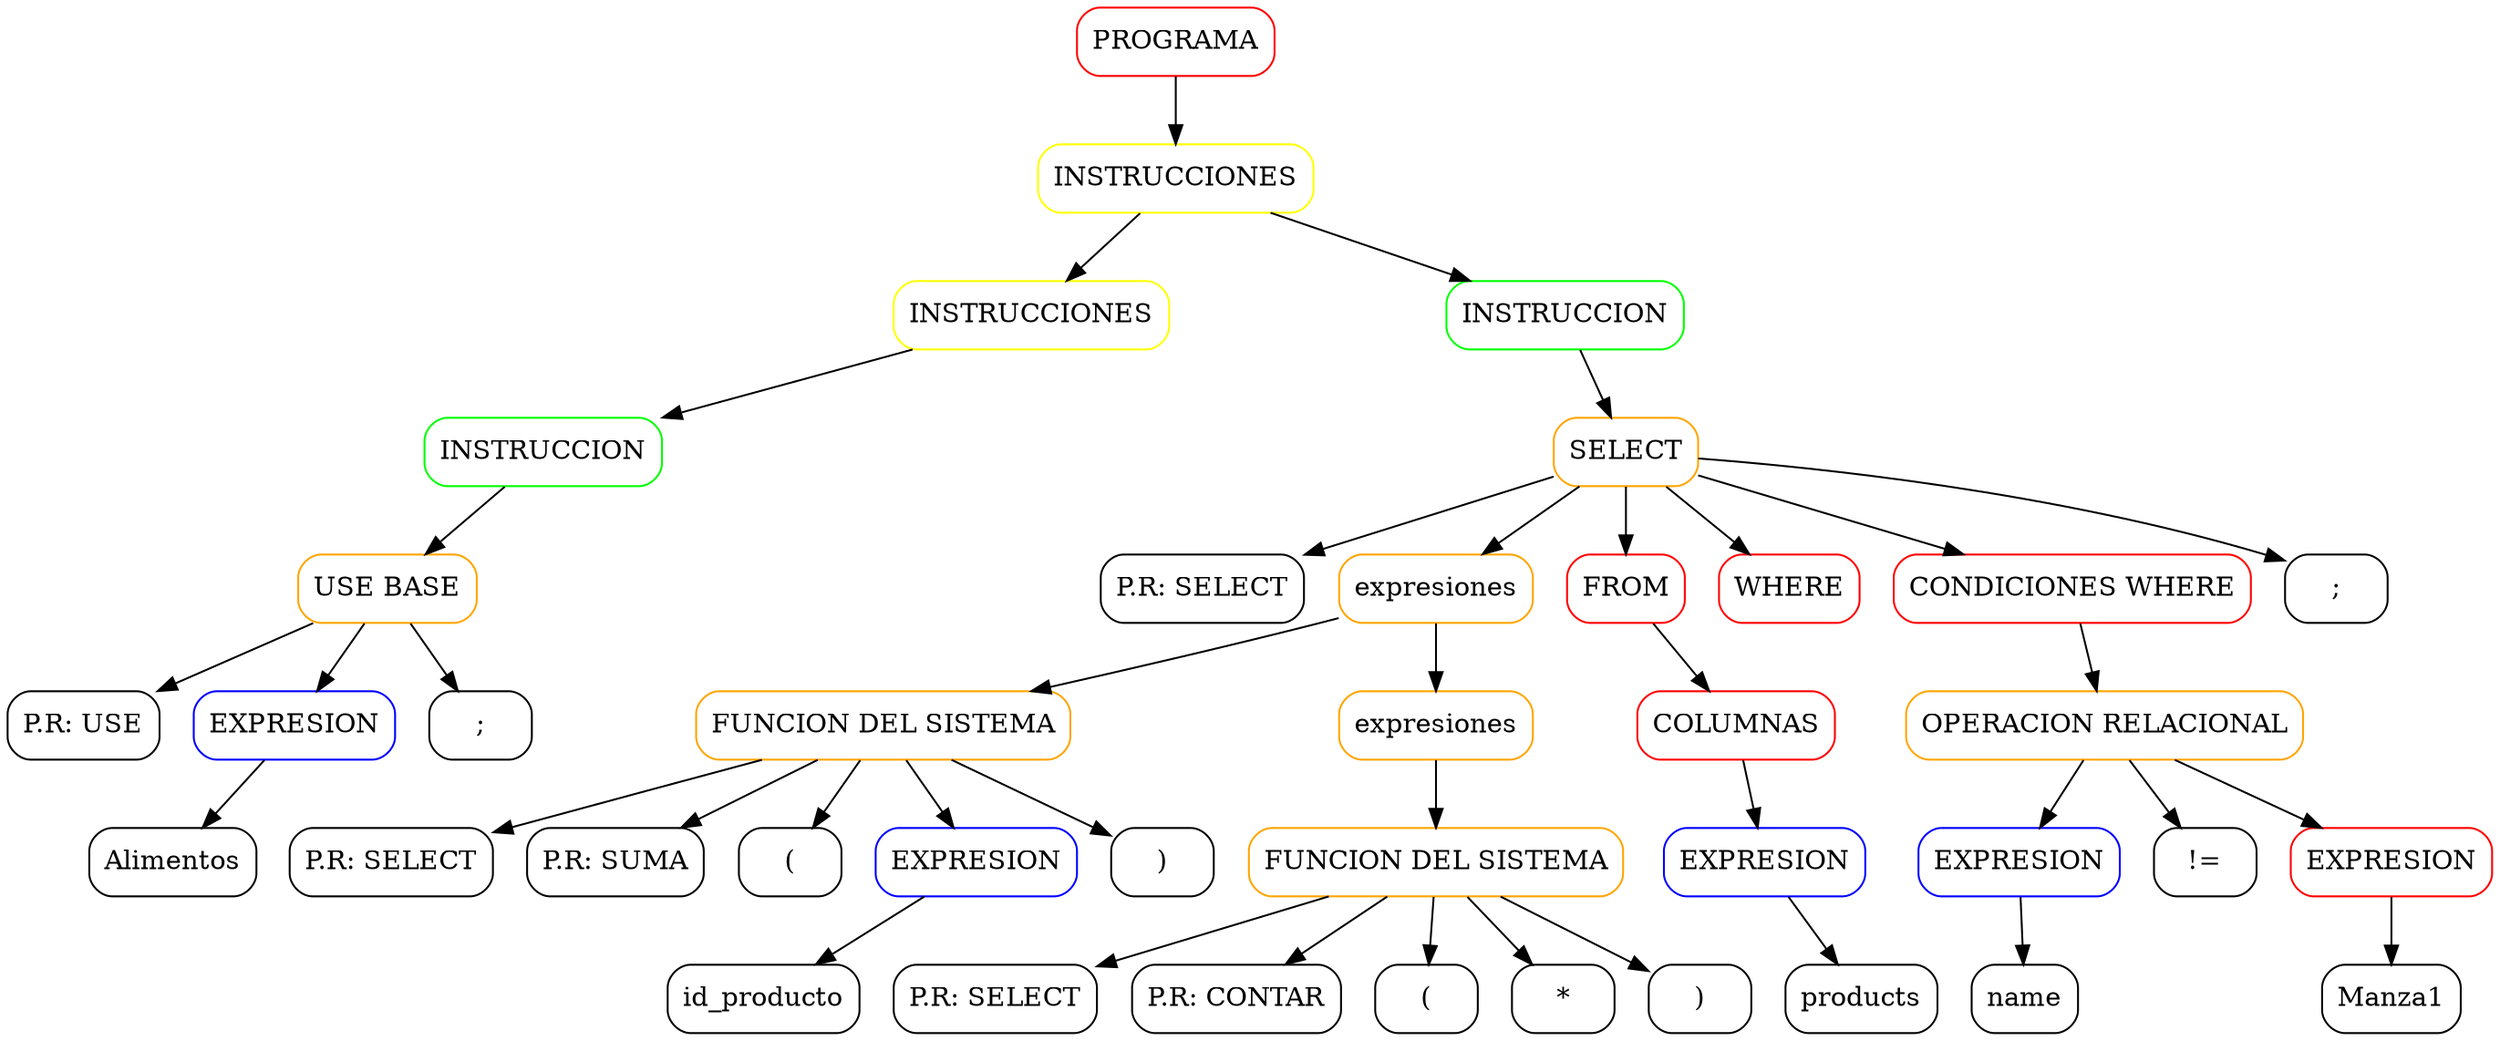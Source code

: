 digraph AST {
node [shape=box, style=rounded];
n4443424109[label="PROGRAMA" color="red"];
n1885174117[label="INSTRUCCIONES" color="yellow"];
n7953496450[label="INSTRUCCIONES" color="yellow"];
n9101924365[label="INSTRUCCION" color="green"];
n5226205083[label="USE BASE" color="orange"];
n711371210[label="P.R: USE" color="black"];
n5226205083 -> n711371210; 
n8352091294[label="EXPRESION" color="blue"];
n3369080188[label="Alimentos" color="black"];
n8352091294 -> n3369080188; 
n5226205083 -> n8352091294; 
n6876001930[label=";" color="black"];
n5226205083 -> n6876001930; 
n9101924365 -> n5226205083; 
n7953496450 -> n9101924365; 
n1885174117 -> n7953496450; 
n3090485419[label="INSTRUCCION" color="green"];
n7719328936[label="SELECT" color="ORANGE"];
n9775137196[label="P.R: SELECT" color="black"];
n7719328936 -> n9775137196; 
n6779857359[label="expresiones" color="ORANGE"];
n4320183899[label="FUNCION DEL SISTEMA" color="ORANGE"];
n223191264[label="P.R: SELECT" color="black"];
n4320183899 -> n223191264; 
n3670337531[label="P.R: SUMA" color="black"];
n4320183899 -> n3670337531; 
n7330399825[label="(" color="black"];
n4320183899 -> n7330399825; 
n9748840845[label="EXPRESION" color="blue"];
n4385318322[label="id_producto" color="black"];
n9748840845 -> n4385318322; 
n4320183899 -> n9748840845; 
n5241557678[label=")" color="black"];
n4320183899 -> n5241557678; 
n6779857359 -> n4320183899; 
n897207035[label="expresiones" color="ORANGE"];
n7897277010[label="FUNCION DEL SISTEMA" color="ORANGE"];
n1753552692[label="P.R: SELECT" color="black"];
n7897277010 -> n1753552692; 
n6619980893[label="P.R: CONTAR" color="black"];
n7897277010 -> n6619980893; 
n4866599418[label="(" color="black"];
n7897277010 -> n4866599418; 
n6193928868[label="*" color="black"];
n7897277010 -> n6193928868; 
n5723319014[label=")" color="black"];
n7897277010 -> n5723319014; 
n897207035 -> n7897277010; 
n6779857359 -> n897207035; 
n7719328936 -> n6779857359; 
n5630614672[label="FROM" color="red"];
n6928915338[label="COLUMNAS" color="red"];
n9320270254[label="EXPRESION" color="blue"];
n7720158185[label="products" color="black"];
n9320270254 -> n7720158185; 
n6928915338 -> n9320270254; 
n5630614672 -> n6928915338; 
n7719328936 -> n5630614672; 
n3799644404[label="WHERE" color="red"];
n7719328936 -> n3799644404; 
n636686904[label="CONDICIONES WHERE" color="red"];
n9559810243[label="OPERACION RELACIONAL" color="orange"];
n7150757850[label="EXPRESION" color="blue"];
n1617738021[label="name" color="black"];
n7150757850 -> n1617738021; 
n9559810243 -> n7150757850; 
n3515183382[label="!=" color="black"];
n9559810243 -> n3515183382; 
n1392558560[label="EXPRESION" color="red"];
n1060615387[label="Manza1" color="black"];
n1392558560 -> n1060615387; 
n9559810243 -> n1392558560; 
n636686904 -> n9559810243; 
n7719328936 -> n636686904; 
n2749751211[label=";" color="black"];
n7719328936 -> n2749751211; 
n3090485419 -> n7719328936; 
n1885174117 -> n3090485419; 
n4443424109 -> n1885174117; 
}
